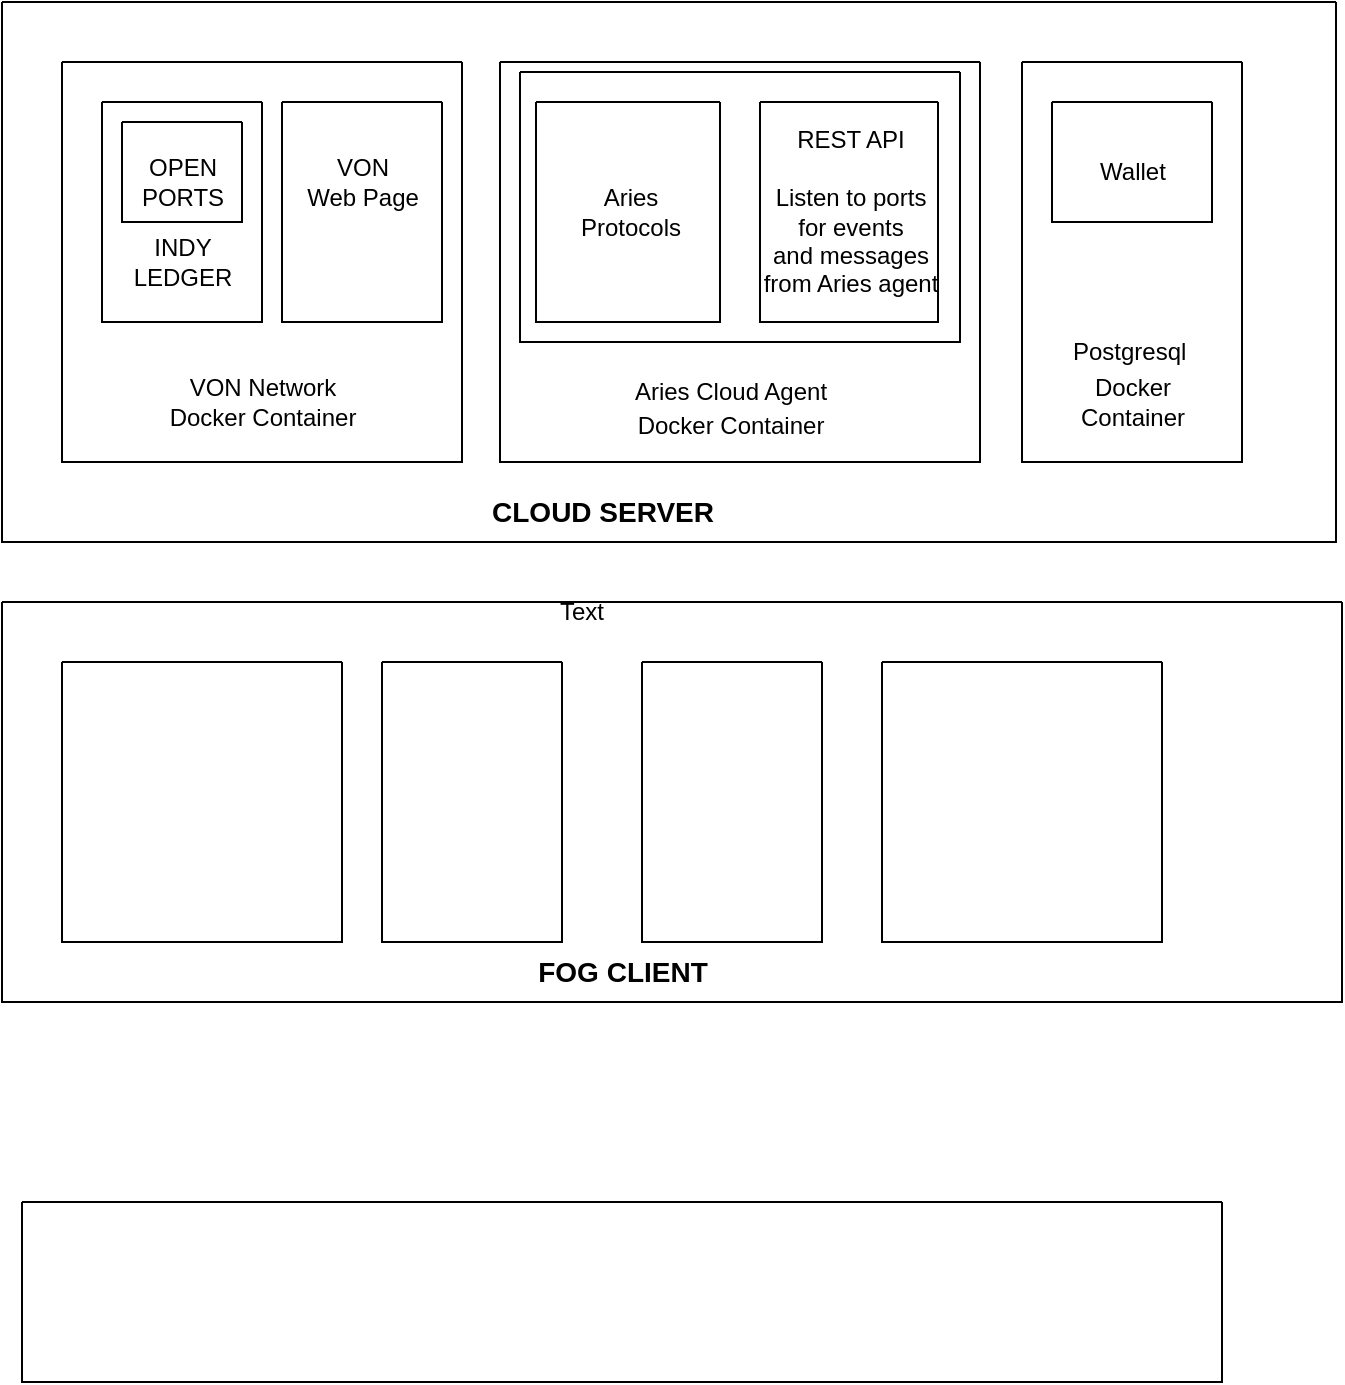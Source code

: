 <mxfile version="21.1.4" type="github">
  <diagram name="Página-1" id="9ENc1570Q8Oh9X-erem3">
    <mxGraphModel dx="1050" dy="515" grid="1" gridSize="10" guides="1" tooltips="1" connect="1" arrows="1" fold="1" page="1" pageScale="1" pageWidth="827" pageHeight="1169" math="0" shadow="0">
      <root>
        <mxCell id="0" />
        <mxCell id="1" parent="0" />
        <mxCell id="VcjtVwmhv_vAZ4VsYnBs-1" value="" style="swimlane;startSize=0;" vertex="1" parent="1">
          <mxGeometry x="120" y="30" width="667" height="270" as="geometry" />
        </mxCell>
        <mxCell id="VcjtVwmhv_vAZ4VsYnBs-2" value="" style="swimlane;startSize=0;" vertex="1" parent="VcjtVwmhv_vAZ4VsYnBs-1">
          <mxGeometry x="30" y="30" width="200" height="200" as="geometry" />
        </mxCell>
        <mxCell id="VcjtVwmhv_vAZ4VsYnBs-18" value="VON Network&lt;br&gt;Docker Container" style="text;html=1;align=center;verticalAlign=middle;resizable=0;points=[];autosize=1;strokeColor=none;fillColor=none;" vertex="1" parent="VcjtVwmhv_vAZ4VsYnBs-2">
          <mxGeometry x="40" y="150" width="120" height="40" as="geometry" />
        </mxCell>
        <mxCell id="VcjtVwmhv_vAZ4VsYnBs-19" value="" style="swimlane;startSize=0;" vertex="1" parent="VcjtVwmhv_vAZ4VsYnBs-2">
          <mxGeometry x="20" y="20" width="80" height="110" as="geometry" />
        </mxCell>
        <mxCell id="VcjtVwmhv_vAZ4VsYnBs-20" value="INDY &lt;br&gt;LEDGER" style="text;html=1;align=center;verticalAlign=middle;resizable=0;points=[];autosize=1;strokeColor=none;fillColor=none;" vertex="1" parent="VcjtVwmhv_vAZ4VsYnBs-19">
          <mxGeometry x="5" y="60" width="70" height="40" as="geometry" />
        </mxCell>
        <mxCell id="VcjtVwmhv_vAZ4VsYnBs-21" value="" style="swimlane;startSize=0;" vertex="1" parent="VcjtVwmhv_vAZ4VsYnBs-19">
          <mxGeometry x="10" y="10" width="60" height="50" as="geometry" />
        </mxCell>
        <mxCell id="VcjtVwmhv_vAZ4VsYnBs-38" value="" style="swimlane;startSize=0;" vertex="1" parent="VcjtVwmhv_vAZ4VsYnBs-2">
          <mxGeometry x="110" y="20" width="80" height="110" as="geometry" />
        </mxCell>
        <mxCell id="VcjtVwmhv_vAZ4VsYnBs-39" value="VON&lt;br&gt;Web&amp;nbsp;Page" style="text;html=1;align=center;verticalAlign=middle;resizable=0;points=[];autosize=1;strokeColor=none;fillColor=none;" vertex="1" parent="VcjtVwmhv_vAZ4VsYnBs-38">
          <mxGeometry y="20" width="80" height="40" as="geometry" />
        </mxCell>
        <mxCell id="VcjtVwmhv_vAZ4VsYnBs-3" value="" style="swimlane;startSize=0;" vertex="1" parent="VcjtVwmhv_vAZ4VsYnBs-1">
          <mxGeometry x="249" y="30" width="240" height="200" as="geometry" />
        </mxCell>
        <mxCell id="VcjtVwmhv_vAZ4VsYnBs-26" value="" style="swimlane;startSize=0;" vertex="1" parent="VcjtVwmhv_vAZ4VsYnBs-3">
          <mxGeometry x="18" y="20" width="92" height="110" as="geometry" />
        </mxCell>
        <mxCell id="VcjtVwmhv_vAZ4VsYnBs-28" value="Docker Container" style="text;html=1;align=center;verticalAlign=middle;resizable=0;points=[];autosize=1;strokeColor=none;fillColor=none;" vertex="1" parent="VcjtVwmhv_vAZ4VsYnBs-3">
          <mxGeometry x="55" y="167" width="120" height="30" as="geometry" />
        </mxCell>
        <mxCell id="VcjtVwmhv_vAZ4VsYnBs-33" value="Aries Cloud Agent" style="text;html=1;align=center;verticalAlign=middle;resizable=0;points=[];autosize=1;strokeColor=none;fillColor=none;" vertex="1" parent="VcjtVwmhv_vAZ4VsYnBs-3">
          <mxGeometry x="55" y="150" width="120" height="30" as="geometry" />
        </mxCell>
        <mxCell id="VcjtVwmhv_vAZ4VsYnBs-5" value="" style="swimlane;startSize=0;" vertex="1" parent="VcjtVwmhv_vAZ4VsYnBs-1">
          <mxGeometry x="510" y="30" width="110" height="200" as="geometry" />
        </mxCell>
        <mxCell id="VcjtVwmhv_vAZ4VsYnBs-34" value="Docker&lt;br&gt;Container" style="text;html=1;align=center;verticalAlign=middle;resizable=0;points=[];autosize=1;strokeColor=none;fillColor=none;" vertex="1" parent="VcjtVwmhv_vAZ4VsYnBs-5">
          <mxGeometry x="15" y="150" width="80" height="40" as="geometry" />
        </mxCell>
        <mxCell id="VcjtVwmhv_vAZ4VsYnBs-35" value="Wallet" style="text;html=1;align=center;verticalAlign=middle;resizable=0;points=[];autosize=1;strokeColor=none;fillColor=none;" vertex="1" parent="VcjtVwmhv_vAZ4VsYnBs-5">
          <mxGeometry x="25" y="40" width="60" height="30" as="geometry" />
        </mxCell>
        <mxCell id="VcjtVwmhv_vAZ4VsYnBs-36" value="" style="swimlane;startSize=0;" vertex="1" parent="VcjtVwmhv_vAZ4VsYnBs-5">
          <mxGeometry x="15" y="20" width="80" height="60" as="geometry" />
        </mxCell>
        <mxCell id="VcjtVwmhv_vAZ4VsYnBs-37" value="Postgresql&amp;nbsp;" style="text;html=1;align=center;verticalAlign=middle;resizable=0;points=[];autosize=1;strokeColor=none;fillColor=none;" vertex="1" parent="VcjtVwmhv_vAZ4VsYnBs-5">
          <mxGeometry x="15" y="130" width="80" height="30" as="geometry" />
        </mxCell>
        <mxCell id="VcjtVwmhv_vAZ4VsYnBs-17" value="&lt;b&gt;&lt;font style=&quot;font-size: 14px;&quot;&gt;CLOUD SERVER&lt;/font&gt;&lt;/b&gt;" style="text;html=1;align=center;verticalAlign=middle;resizable=0;points=[];autosize=1;strokeColor=none;fillColor=none;" vertex="1" parent="VcjtVwmhv_vAZ4VsYnBs-1">
          <mxGeometry x="235" y="240" width="130" height="30" as="geometry" />
        </mxCell>
        <mxCell id="VcjtVwmhv_vAZ4VsYnBs-4" value="" style="swimlane;startSize=0;" vertex="1" parent="VcjtVwmhv_vAZ4VsYnBs-1">
          <mxGeometry x="259" y="35" width="220" height="135" as="geometry" />
        </mxCell>
        <mxCell id="VcjtVwmhv_vAZ4VsYnBs-31" value="REST API&lt;br&gt;&lt;br&gt;Listen to ports &lt;br&gt;for events &lt;br&gt;and messages &lt;br&gt;from Aries agent" style="text;html=1;align=center;verticalAlign=middle;resizable=0;points=[];autosize=1;strokeColor=none;fillColor=none;" vertex="1" parent="VcjtVwmhv_vAZ4VsYnBs-4">
          <mxGeometry x="110" y="20" width="110" height="100" as="geometry" />
        </mxCell>
        <mxCell id="VcjtVwmhv_vAZ4VsYnBs-30" value="" style="swimlane;startSize=0;" vertex="1" parent="VcjtVwmhv_vAZ4VsYnBs-4">
          <mxGeometry x="120" y="15" width="89" height="110" as="geometry" />
        </mxCell>
        <mxCell id="VcjtVwmhv_vAZ4VsYnBs-27" value="Aries&lt;br&gt;Protocols" style="text;html=1;align=center;verticalAlign=middle;resizable=0;points=[];autosize=1;strokeColor=none;fillColor=none;" vertex="1" parent="VcjtVwmhv_vAZ4VsYnBs-4">
          <mxGeometry x="20" y="50" width="70" height="40" as="geometry" />
        </mxCell>
        <mxCell id="VcjtVwmhv_vAZ4VsYnBs-11" value="" style="swimlane;startSize=0;" vertex="1" parent="1">
          <mxGeometry x="130" y="630" width="600" height="90" as="geometry" />
        </mxCell>
        <mxCell id="VcjtVwmhv_vAZ4VsYnBs-12" value="" style="swimlane;startSize=0;" vertex="1" parent="1">
          <mxGeometry x="120" y="330" width="670" height="200" as="geometry" />
        </mxCell>
        <mxCell id="VcjtVwmhv_vAZ4VsYnBs-13" value="" style="swimlane;startSize=0;" vertex="1" parent="VcjtVwmhv_vAZ4VsYnBs-12">
          <mxGeometry x="30" y="30" width="140" height="140" as="geometry" />
        </mxCell>
        <mxCell id="VcjtVwmhv_vAZ4VsYnBs-14" value="" style="swimlane;startSize=0;" vertex="1" parent="VcjtVwmhv_vAZ4VsYnBs-12">
          <mxGeometry x="440" y="30" width="140" height="140" as="geometry" />
        </mxCell>
        <mxCell id="VcjtVwmhv_vAZ4VsYnBs-15" value="" style="swimlane;startSize=0;" vertex="1" parent="VcjtVwmhv_vAZ4VsYnBs-12">
          <mxGeometry x="190" y="30" width="90" height="140" as="geometry" />
        </mxCell>
        <mxCell id="VcjtVwmhv_vAZ4VsYnBs-16" value="" style="swimlane;startSize=0;" vertex="1" parent="VcjtVwmhv_vAZ4VsYnBs-12">
          <mxGeometry x="320" y="30" width="90" height="140" as="geometry" />
        </mxCell>
        <mxCell id="VcjtVwmhv_vAZ4VsYnBs-22" value="OPEN&lt;br&gt;PORTS" style="text;html=1;align=center;verticalAlign=middle;resizable=0;points=[];autosize=1;strokeColor=none;fillColor=none;" vertex="1" parent="1">
          <mxGeometry x="180" y="100" width="60" height="40" as="geometry" />
        </mxCell>
        <mxCell id="VcjtVwmhv_vAZ4VsYnBs-23" value="Text" style="text;html=1;strokeColor=none;fillColor=none;align=center;verticalAlign=middle;whiteSpace=wrap;rounded=0;" vertex="1" parent="1">
          <mxGeometry x="380" y="320" width="60" height="30" as="geometry" />
        </mxCell>
        <mxCell id="VcjtVwmhv_vAZ4VsYnBs-24" value="&lt;b&gt;&lt;font style=&quot;font-size: 14px;&quot;&gt;FOG CLIENT&lt;/font&gt;&lt;/b&gt;" style="text;html=1;align=center;verticalAlign=middle;resizable=0;points=[];autosize=1;strokeColor=none;fillColor=none;" vertex="1" parent="1">
          <mxGeometry x="375" y="500" width="110" height="30" as="geometry" />
        </mxCell>
      </root>
    </mxGraphModel>
  </diagram>
</mxfile>
